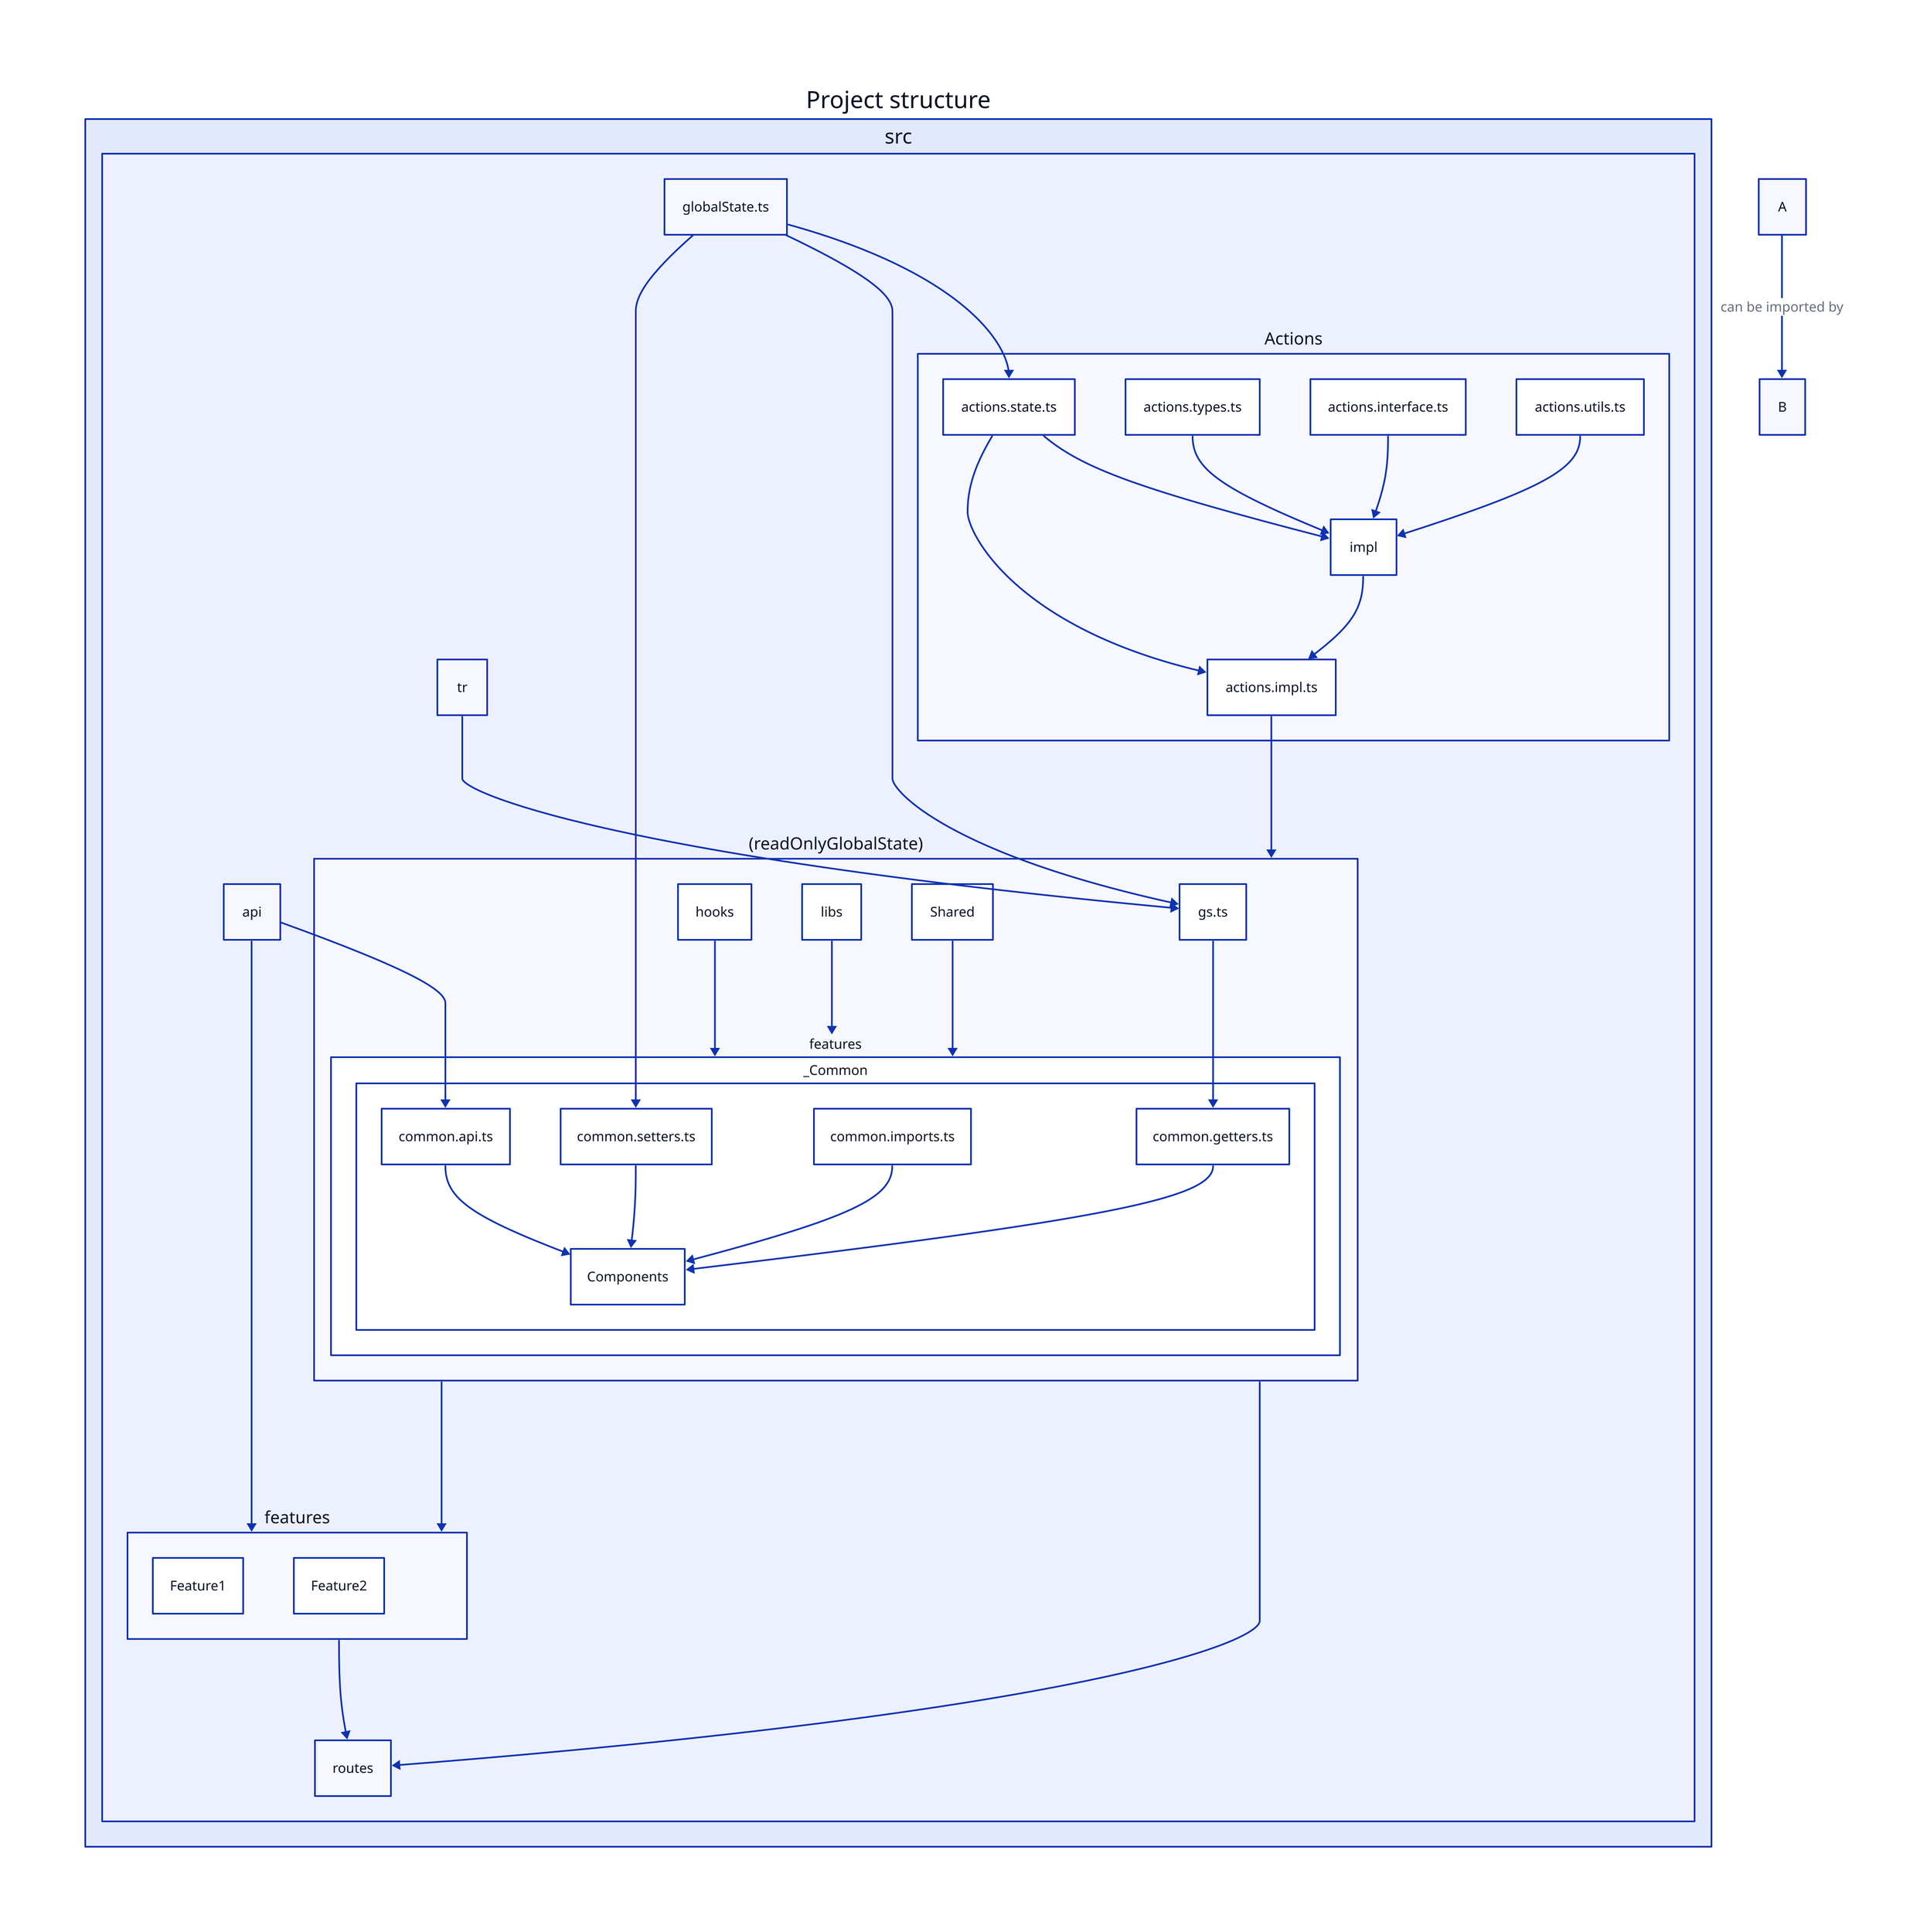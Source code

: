 Project structure: {
  src: {
    features: {
      Feature1
      Feature2
    }
    api
    tr
    "globalState.ts"

    Actions {
      "actions.state.ts"
      "actions.types.ts"
      "actions.interface.ts"
      "actions.utils.ts"
      "actions.impl.ts"
      impl

      "actions.types.ts" -> impl
      "actions.utils.ts" -> impl
      "actions.interface.ts" -> impl
      "actions.state.ts" -> impl
      "actions.state.ts" -> "actions.impl.ts"
      impl -> "actions.impl.ts"
    }

    "(readOnlyGlobalState)": {
      features: {
        _Common: {
          "common.imports.ts"
          "common.getters.ts"
          "common.setters.ts"
          "common.api.ts"
          Components

          "common.imports.ts" -> Components
          "common.getters.ts" -> Components
          "common.setters.ts" -> Components
          "common.api.ts" -> Components
        }
      }
      "gs.ts"
      hooks
      libs
      Shared

      "gs.ts" -> features._Common."common.getters.ts"
      Shared -> features
      hooks -> features
      libs -> features
    }

    tr -> "(readOnlyGlobalState)"."gs.ts"
    "globalState.ts" -> Actions."actions.state.ts"
    Actions."actions.impl.ts" -> "(readOnlyGlobalState)"
    "globalState.ts" -> "(readOnlyGlobalState)"."gs.ts"
    "globalState.ts" -> "(readOnlyGlobalState)".features._Common."common.setters.ts"
    api -> "(readOnlyGlobalState)".features._Common."common.api.ts"
    "(readOnlyGlobalState)" -> routes
    "(readOnlyGlobalState)" -> features
    api -> features
    features -> routes
  }
}

A -> B: can be imported by
